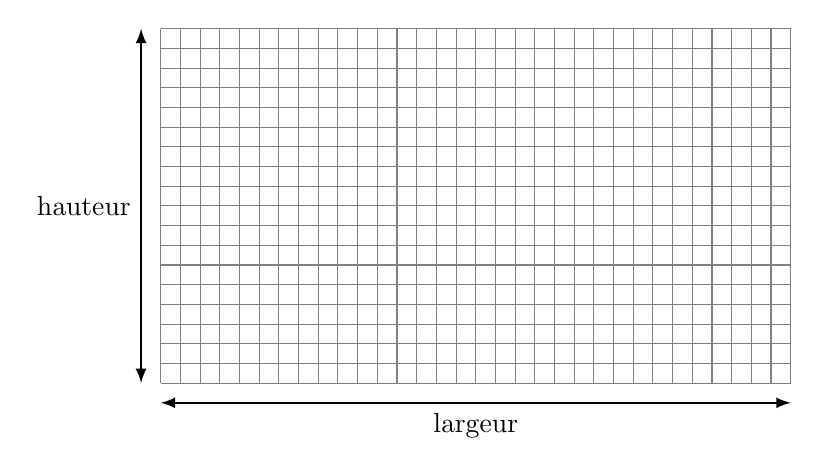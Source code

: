 ﻿\begin{tikzpicture}[scale=0.5]

\tikzstyle{line} = [draw,gray,thick]
\tikzstyle{arrow} = [<->,>=latex,thick]

\draw[gray, step=0.5] (0,0) grid (16,9);


\draw[arrow] (-0.5,0)--(-0.5,9) node[midway, left]{hauteur};
\draw[arrow] (0,-0.5)--(16,-0.5) node[midway, below]{largeur};

\end{tikzpicture}
